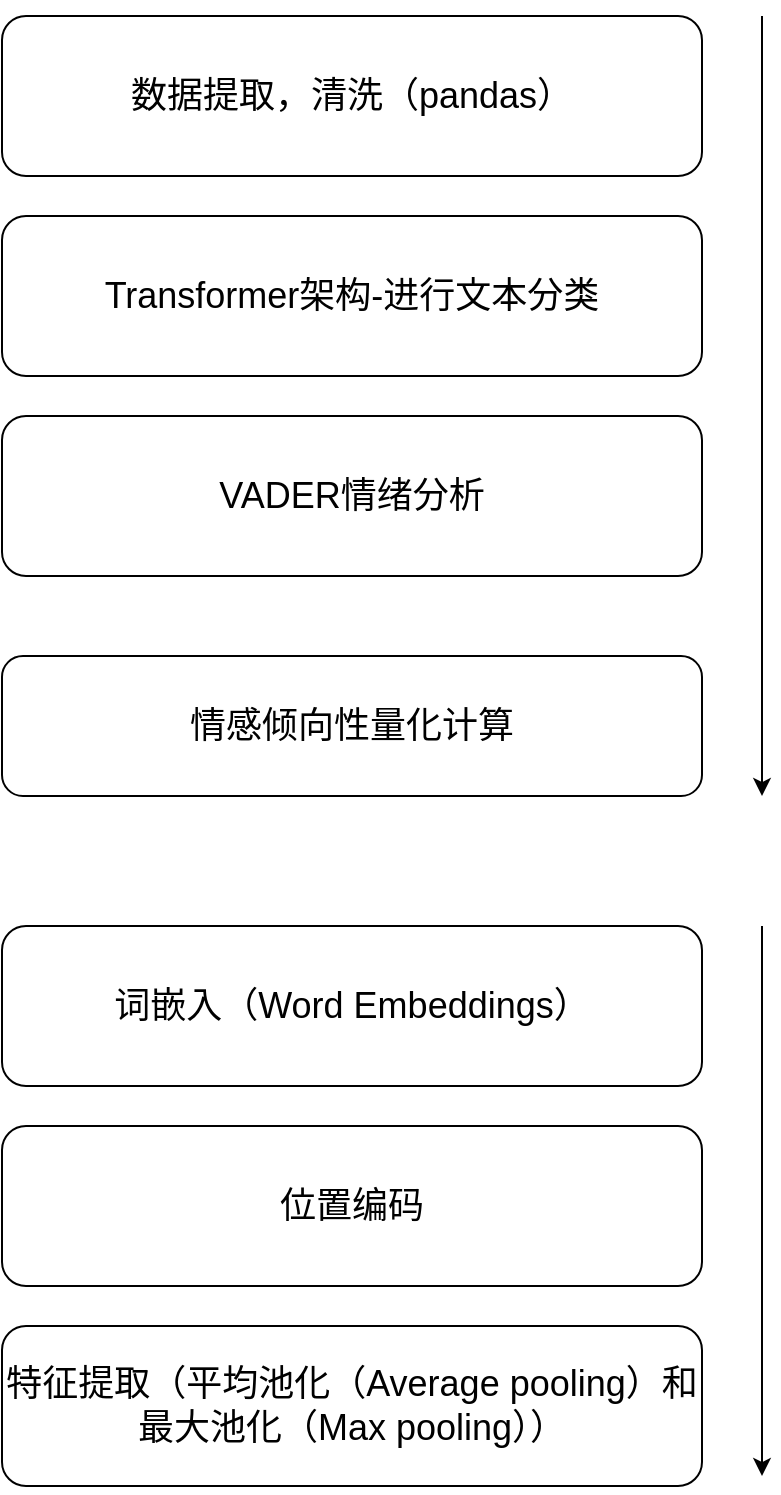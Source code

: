 <mxfile version="22.0.8" type="github">
  <diagram id="C5RBs43oDa-KdzZeNtuy" name="Page-1">
    <mxGraphModel dx="1434" dy="782" grid="1" gridSize="10" guides="1" tooltips="1" connect="1" arrows="1" fold="1" page="1" pageScale="1" pageWidth="827" pageHeight="1169" math="0" shadow="0">
      <root>
        <mxCell id="WIyWlLk6GJQsqaUBKTNV-0" />
        <mxCell id="WIyWlLk6GJQsqaUBKTNV-1" parent="WIyWlLk6GJQsqaUBKTNV-0" />
        <mxCell id="WIyWlLk6GJQsqaUBKTNV-3" value="&lt;font style=&quot;font-size: 18px;&quot;&gt;数据提取，清洗（pandas）&lt;/font&gt;" style="rounded=1;whiteSpace=wrap;html=1;fontSize=12;glass=0;strokeWidth=1;shadow=0;" parent="WIyWlLk6GJQsqaUBKTNV-1" vertex="1">
          <mxGeometry x="110" y="130" width="350" height="80" as="geometry" />
        </mxCell>
        <mxCell id="47hGm3P0RqVMYRxLeZw0-0" value="&lt;font style=&quot;font-size: 18px;&quot;&gt;Transformer架构-进行文本分类&lt;/font&gt;" style="rounded=1;whiteSpace=wrap;html=1;fontSize=12;glass=0;strokeWidth=1;shadow=0;" parent="WIyWlLk6GJQsqaUBKTNV-1" vertex="1">
          <mxGeometry x="110" y="230" width="350" height="80" as="geometry" />
        </mxCell>
        <mxCell id="47hGm3P0RqVMYRxLeZw0-1" value="&lt;font style=&quot;font-size: 18px;&quot;&gt;VADER情绪分析&lt;/font&gt;" style="rounded=1;whiteSpace=wrap;html=1;fontSize=12;glass=0;strokeWidth=1;shadow=0;" parent="WIyWlLk6GJQsqaUBKTNV-1" vertex="1">
          <mxGeometry x="110" y="330" width="350" height="80" as="geometry" />
        </mxCell>
        <mxCell id="47hGm3P0RqVMYRxLeZw0-3" value="&lt;font style=&quot;font-size: 18px;&quot;&gt;情感倾向性量化计算&lt;/font&gt;" style="rounded=1;whiteSpace=wrap;html=1;fontSize=12;glass=0;strokeWidth=1;shadow=0;" parent="WIyWlLk6GJQsqaUBKTNV-1" vertex="1">
          <mxGeometry x="110" y="450" width="350" height="70" as="geometry" />
        </mxCell>
        <mxCell id="47hGm3P0RqVMYRxLeZw0-4" value="" style="endArrow=classic;html=1;rounded=0;" parent="WIyWlLk6GJQsqaUBKTNV-1" edge="1">
          <mxGeometry width="50" height="50" relative="1" as="geometry">
            <mxPoint x="490" y="130" as="sourcePoint" />
            <mxPoint x="490" y="520" as="targetPoint" />
          </mxGeometry>
        </mxCell>
        <mxCell id="80o-tuBRAKh3QSygiSwP-0" value="&lt;span style=&quot;font-size: 18px;&quot;&gt;词嵌入（Word Embeddings）&lt;/span&gt;" style="rounded=1;whiteSpace=wrap;html=1;fontSize=12;glass=0;strokeWidth=1;shadow=0;" vertex="1" parent="WIyWlLk6GJQsqaUBKTNV-1">
          <mxGeometry x="110" y="585" width="350" height="80" as="geometry" />
        </mxCell>
        <mxCell id="80o-tuBRAKh3QSygiSwP-1" value="&lt;span style=&quot;font-size: 18px;&quot;&gt;位置编码&lt;/span&gt;" style="rounded=1;whiteSpace=wrap;html=1;fontSize=12;glass=0;strokeWidth=1;shadow=0;" vertex="1" parent="WIyWlLk6GJQsqaUBKTNV-1">
          <mxGeometry x="110" y="685" width="350" height="80" as="geometry" />
        </mxCell>
        <mxCell id="80o-tuBRAKh3QSygiSwP-2" value="&lt;font style=&quot;font-size: 18px;&quot;&gt;特征提取（平均池化（Average pooling）和最大池化（Max pooling））&lt;/font&gt;" style="rounded=1;whiteSpace=wrap;html=1;fontSize=12;glass=0;strokeWidth=1;shadow=0;" vertex="1" parent="WIyWlLk6GJQsqaUBKTNV-1">
          <mxGeometry x="110" y="785" width="350" height="80" as="geometry" />
        </mxCell>
        <mxCell id="80o-tuBRAKh3QSygiSwP-4" value="" style="endArrow=classic;html=1;rounded=0;" edge="1" parent="WIyWlLk6GJQsqaUBKTNV-1">
          <mxGeometry width="50" height="50" relative="1" as="geometry">
            <mxPoint x="490" y="585" as="sourcePoint" />
            <mxPoint x="490" y="860" as="targetPoint" />
          </mxGeometry>
        </mxCell>
      </root>
    </mxGraphModel>
  </diagram>
</mxfile>
